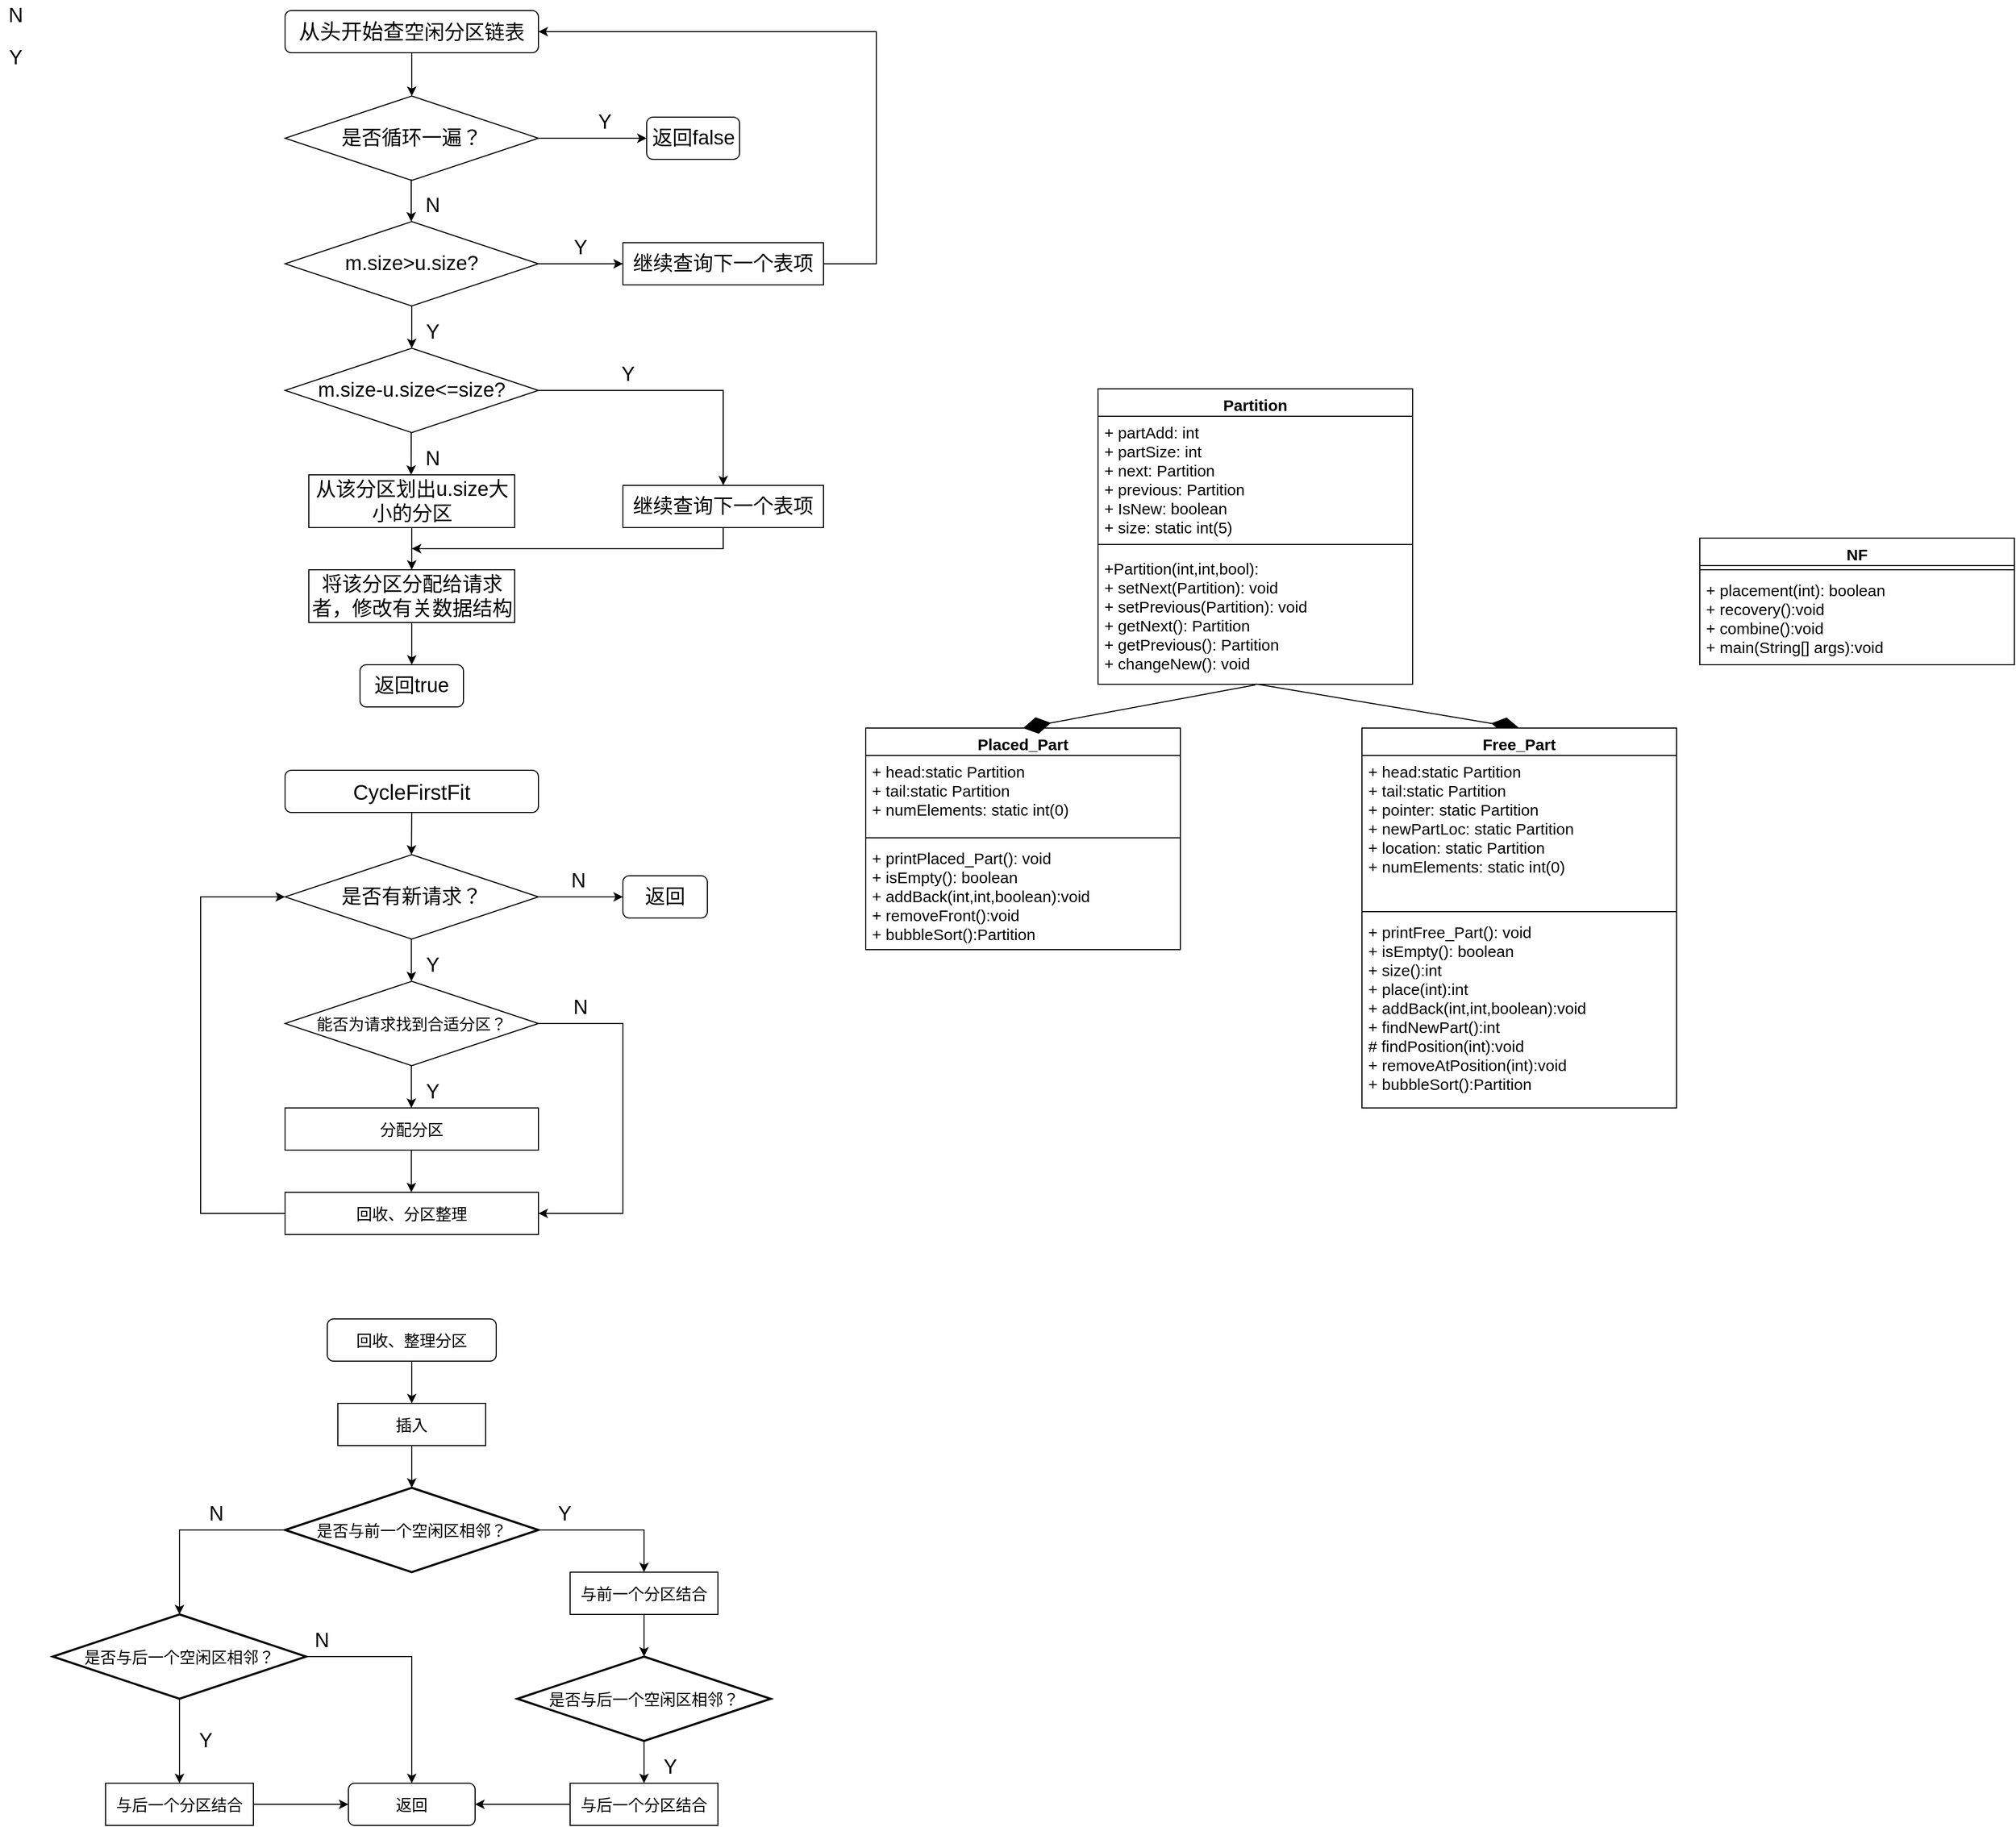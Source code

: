 <mxfile version="20.4.1" type="github">
  <diagram id="C5RBs43oDa-KdzZeNtuy" name="Page-1">
    <mxGraphModel dx="1778" dy="953" grid="1" gridSize="10" guides="1" tooltips="1" connect="1" arrows="1" fold="1" page="1" pageScale="1" pageWidth="3300" pageHeight="4681" math="0" shadow="0">
      <root>
        <mxCell id="WIyWlLk6GJQsqaUBKTNV-0" />
        <mxCell id="WIyWlLk6GJQsqaUBKTNV-1" parent="WIyWlLk6GJQsqaUBKTNV-0" />
        <mxCell id="zmsMu-Lmof0BKxTjrPye-1" value="&lt;font style=&quot;font-size: 20px;&quot;&gt;从头开始查&lt;/font&gt;&lt;span style=&quot;font-size: 19px;&quot;&gt;空闲分区链表&lt;/span&gt;" style="rounded=1;whiteSpace=wrap;html=1;" vertex="1" parent="WIyWlLk6GJQsqaUBKTNV-1">
          <mxGeometry x="280" y="40" width="240" height="40" as="geometry" />
        </mxCell>
        <mxCell id="zmsMu-Lmof0BKxTjrPye-5" value="是否循环一遍？" style="rhombus;whiteSpace=wrap;html=1;fontSize=19;" vertex="1" parent="WIyWlLk6GJQsqaUBKTNV-1">
          <mxGeometry x="280" y="121" width="240" height="80" as="geometry" />
        </mxCell>
        <mxCell id="zmsMu-Lmof0BKxTjrPye-6" value="" style="endArrow=classic;html=1;rounded=0;fontSize=19;exitX=1;exitY=0.5;exitDx=0;exitDy=0;" edge="1" parent="WIyWlLk6GJQsqaUBKTNV-1" source="zmsMu-Lmof0BKxTjrPye-5">
          <mxGeometry width="50" height="50" relative="1" as="geometry">
            <mxPoint x="292.5" y="421" as="sourcePoint" />
            <mxPoint x="622.5" y="161" as="targetPoint" />
          </mxGeometry>
        </mxCell>
        <mxCell id="zmsMu-Lmof0BKxTjrPye-7" value="" style="endArrow=classic;html=1;rounded=0;fontSize=19;exitX=0.5;exitY=1;exitDx=0;exitDy=0;entryX=0.5;entryY=0;entryDx=0;entryDy=0;" edge="1" parent="WIyWlLk6GJQsqaUBKTNV-1" source="zmsMu-Lmof0BKxTjrPye-1" target="zmsMu-Lmof0BKxTjrPye-5">
          <mxGeometry width="50" height="50" relative="1" as="geometry">
            <mxPoint x="270" y="420" as="sourcePoint" />
            <mxPoint x="320" y="370" as="targetPoint" />
          </mxGeometry>
        </mxCell>
        <mxCell id="zmsMu-Lmof0BKxTjrPye-8" value="N" style="text;html=1;strokeColor=none;fillColor=none;align=center;verticalAlign=middle;whiteSpace=wrap;rounded=0;fontSize=19;" vertex="1" parent="WIyWlLk6GJQsqaUBKTNV-1">
          <mxGeometry x="10" y="30" width="30" height="30" as="geometry" />
        </mxCell>
        <mxCell id="zmsMu-Lmof0BKxTjrPye-9" value="Y" style="text;html=1;strokeColor=none;fillColor=none;align=center;verticalAlign=middle;whiteSpace=wrap;rounded=0;fontSize=19;" vertex="1" parent="WIyWlLk6GJQsqaUBKTNV-1">
          <mxGeometry x="10" y="70" width="30" height="30" as="geometry" />
        </mxCell>
        <mxCell id="zmsMu-Lmof0BKxTjrPye-10" value="Y" style="text;html=1;strokeColor=none;fillColor=none;align=center;verticalAlign=middle;whiteSpace=wrap;rounded=0;fontSize=19;" vertex="1" parent="WIyWlLk6GJQsqaUBKTNV-1">
          <mxGeometry x="552.5" y="131" width="60" height="30" as="geometry" />
        </mxCell>
        <mxCell id="zmsMu-Lmof0BKxTjrPye-11" value="返回false" style="rounded=1;whiteSpace=wrap;html=1;fontSize=19;" vertex="1" parent="WIyWlLk6GJQsqaUBKTNV-1">
          <mxGeometry x="622.5" y="141" width="88" height="40" as="geometry" />
        </mxCell>
        <mxCell id="zmsMu-Lmof0BKxTjrPye-12" value="" style="endArrow=classic;html=1;rounded=0;fontSize=19;exitX=0.5;exitY=1;exitDx=0;exitDy=0;entryX=0.5;entryY=0;entryDx=0;entryDy=0;" edge="1" parent="WIyWlLk6GJQsqaUBKTNV-1">
          <mxGeometry width="50" height="50" relative="1" as="geometry">
            <mxPoint x="399.5" y="200" as="sourcePoint" />
            <mxPoint x="399.5" y="240" as="targetPoint" />
          </mxGeometry>
        </mxCell>
        <mxCell id="zmsMu-Lmof0BKxTjrPye-14" value="m.size&amp;gt;u.size?" style="rhombus;whiteSpace=wrap;html=1;fontSize=19;" vertex="1" parent="WIyWlLk6GJQsqaUBKTNV-1">
          <mxGeometry x="280" y="240" width="240" height="80" as="geometry" />
        </mxCell>
        <mxCell id="zmsMu-Lmof0BKxTjrPye-15" value="" style="endArrow=classic;html=1;rounded=0;fontSize=19;exitX=1;exitY=0.5;exitDx=0;exitDy=0;" edge="1" parent="WIyWlLk6GJQsqaUBKTNV-1">
          <mxGeometry width="50" height="50" relative="1" as="geometry">
            <mxPoint x="520" y="280" as="sourcePoint" />
            <mxPoint x="600" y="280" as="targetPoint" />
          </mxGeometry>
        </mxCell>
        <mxCell id="zmsMu-Lmof0BKxTjrPye-16" value="Y" style="text;html=1;strokeColor=none;fillColor=none;align=center;verticalAlign=middle;whiteSpace=wrap;rounded=0;fontSize=19;" vertex="1" parent="WIyWlLk6GJQsqaUBKTNV-1">
          <mxGeometry x="530" y="250" width="60" height="30" as="geometry" />
        </mxCell>
        <mxCell id="zmsMu-Lmof0BKxTjrPye-17" value="继续查询下一个表项" style="rounded=0;whiteSpace=wrap;html=1;fontSize=19;" vertex="1" parent="WIyWlLk6GJQsqaUBKTNV-1">
          <mxGeometry x="600" y="260" width="190" height="40" as="geometry" />
        </mxCell>
        <mxCell id="zmsMu-Lmof0BKxTjrPye-18" value="" style="endArrow=classic;html=1;rounded=0;fontSize=19;exitX=1;exitY=0.5;exitDx=0;exitDy=0;entryX=1;entryY=0.5;entryDx=0;entryDy=0;" edge="1" parent="WIyWlLk6GJQsqaUBKTNV-1" source="zmsMu-Lmof0BKxTjrPye-17" target="zmsMu-Lmof0BKxTjrPye-1">
          <mxGeometry width="50" height="50" relative="1" as="geometry">
            <mxPoint x="270" y="410" as="sourcePoint" />
            <mxPoint x="840" y="60" as="targetPoint" />
            <Array as="points">
              <mxPoint x="840" y="280" />
              <mxPoint x="840" y="60" />
            </Array>
          </mxGeometry>
        </mxCell>
        <mxCell id="zmsMu-Lmof0BKxTjrPye-19" value="" style="endArrow=classic;html=1;rounded=0;fontSize=19;exitX=0.5;exitY=1;exitDx=0;exitDy=0;entryX=0.5;entryY=0;entryDx=0;entryDy=0;" edge="1" parent="WIyWlLk6GJQsqaUBKTNV-1">
          <mxGeometry width="50" height="50" relative="1" as="geometry">
            <mxPoint x="400" y="320" as="sourcePoint" />
            <mxPoint x="400" y="360" as="targetPoint" />
          </mxGeometry>
        </mxCell>
        <mxCell id="zmsMu-Lmof0BKxTjrPye-21" value="Y" style="text;html=1;strokeColor=none;fillColor=none;align=center;verticalAlign=middle;whiteSpace=wrap;rounded=0;fontSize=19;" vertex="1" parent="WIyWlLk6GJQsqaUBKTNV-1">
          <mxGeometry x="405" y="330" width="30" height="30" as="geometry" />
        </mxCell>
        <mxCell id="zmsMu-Lmof0BKxTjrPye-22" value="N" style="text;html=1;strokeColor=none;fillColor=none;align=center;verticalAlign=middle;whiteSpace=wrap;rounded=0;fontSize=19;" vertex="1" parent="WIyWlLk6GJQsqaUBKTNV-1">
          <mxGeometry x="405" y="210" width="30" height="30" as="geometry" />
        </mxCell>
        <mxCell id="zmsMu-Lmof0BKxTjrPye-23" value="m.size-u.size&amp;lt;=size?" style="rhombus;whiteSpace=wrap;html=1;fontSize=19;" vertex="1" parent="WIyWlLk6GJQsqaUBKTNV-1">
          <mxGeometry x="280" y="360" width="240" height="80" as="geometry" />
        </mxCell>
        <mxCell id="zmsMu-Lmof0BKxTjrPye-24" value="" style="endArrow=classic;html=1;rounded=0;fontSize=19;exitX=1;exitY=0.5;exitDx=0;exitDy=0;entryX=0.5;entryY=0;entryDx=0;entryDy=0;" edge="1" parent="WIyWlLk6GJQsqaUBKTNV-1" source="zmsMu-Lmof0BKxTjrPye-23" target="zmsMu-Lmof0BKxTjrPye-25">
          <mxGeometry width="50" height="50" relative="1" as="geometry">
            <mxPoint x="270" y="410" as="sourcePoint" />
            <mxPoint x="680" y="480" as="targetPoint" />
            <Array as="points">
              <mxPoint x="695" y="400" />
            </Array>
          </mxGeometry>
        </mxCell>
        <mxCell id="zmsMu-Lmof0BKxTjrPye-25" value="继续查询下一个表项" style="rounded=0;whiteSpace=wrap;html=1;fontSize=19;" vertex="1" parent="WIyWlLk6GJQsqaUBKTNV-1">
          <mxGeometry x="600" y="490" width="190" height="40" as="geometry" />
        </mxCell>
        <mxCell id="zmsMu-Lmof0BKxTjrPye-26" value="Y" style="text;html=1;strokeColor=none;fillColor=none;align=center;verticalAlign=middle;whiteSpace=wrap;rounded=0;fontSize=19;" vertex="1" parent="WIyWlLk6GJQsqaUBKTNV-1">
          <mxGeometry x="590" y="370" width="30" height="30" as="geometry" />
        </mxCell>
        <mxCell id="zmsMu-Lmof0BKxTjrPye-27" value="" style="endArrow=classic;html=1;rounded=0;fontSize=19;exitX=0.5;exitY=1;exitDx=0;exitDy=0;entryX=0.497;entryY=0;entryDx=0;entryDy=0;entryPerimeter=0;" edge="1" parent="WIyWlLk6GJQsqaUBKTNV-1" target="zmsMu-Lmof0BKxTjrPye-29">
          <mxGeometry width="50" height="50" relative="1" as="geometry">
            <mxPoint x="399.5" y="440" as="sourcePoint" />
            <mxPoint x="399.5" y="480" as="targetPoint" />
          </mxGeometry>
        </mxCell>
        <mxCell id="zmsMu-Lmof0BKxTjrPye-28" value="N" style="text;html=1;strokeColor=none;fillColor=none;align=center;verticalAlign=middle;whiteSpace=wrap;rounded=0;fontSize=19;" vertex="1" parent="WIyWlLk6GJQsqaUBKTNV-1">
          <mxGeometry x="405" y="450" width="30" height="30" as="geometry" />
        </mxCell>
        <mxCell id="zmsMu-Lmof0BKxTjrPye-29" value="从该分区划出u.size大小的分区" style="rounded=0;whiteSpace=wrap;html=1;fontSize=19;" vertex="1" parent="WIyWlLk6GJQsqaUBKTNV-1">
          <mxGeometry x="302.5" y="480" width="195" height="50" as="geometry" />
        </mxCell>
        <mxCell id="zmsMu-Lmof0BKxTjrPye-32" value="" style="endArrow=classic;html=1;rounded=0;fontSize=19;exitX=0.5;exitY=1;exitDx=0;exitDy=0;entryX=0.5;entryY=0;entryDx=0;entryDy=0;" edge="1" parent="WIyWlLk6GJQsqaUBKTNV-1" source="zmsMu-Lmof0BKxTjrPye-29" target="zmsMu-Lmof0BKxTjrPye-34">
          <mxGeometry width="50" height="50" relative="1" as="geometry">
            <mxPoint x="399.5" y="530" as="sourcePoint" />
            <mxPoint x="399.5" y="570" as="targetPoint" />
          </mxGeometry>
        </mxCell>
        <mxCell id="zmsMu-Lmof0BKxTjrPye-33" value="" style="endArrow=classic;html=1;rounded=0;fontSize=19;exitX=0.5;exitY=1;exitDx=0;exitDy=0;" edge="1" parent="WIyWlLk6GJQsqaUBKTNV-1" source="zmsMu-Lmof0BKxTjrPye-25">
          <mxGeometry width="50" height="50" relative="1" as="geometry">
            <mxPoint x="530" y="410" as="sourcePoint" />
            <mxPoint x="400" y="550" as="targetPoint" />
            <Array as="points">
              <mxPoint x="695" y="550" />
            </Array>
          </mxGeometry>
        </mxCell>
        <mxCell id="zmsMu-Lmof0BKxTjrPye-34" value="将该分区分配给请求者，修改有关数据结构" style="rounded=0;whiteSpace=wrap;html=1;fontSize=19;" vertex="1" parent="WIyWlLk6GJQsqaUBKTNV-1">
          <mxGeometry x="302.5" y="570" width="195" height="50" as="geometry" />
        </mxCell>
        <mxCell id="zmsMu-Lmof0BKxTjrPye-36" value="" style="endArrow=classic;html=1;rounded=0;fontSize=19;exitX=0.5;exitY=1;exitDx=0;exitDy=0;entryX=0.5;entryY=0;entryDx=0;entryDy=0;" edge="1" parent="WIyWlLk6GJQsqaUBKTNV-1" source="zmsMu-Lmof0BKxTjrPye-34" target="zmsMu-Lmof0BKxTjrPye-37">
          <mxGeometry width="50" height="50" relative="1" as="geometry">
            <mxPoint x="399.5" y="620" as="sourcePoint" />
            <mxPoint x="399.5" y="660" as="targetPoint" />
          </mxGeometry>
        </mxCell>
        <mxCell id="zmsMu-Lmof0BKxTjrPye-37" value="返回true" style="rounded=1;whiteSpace=wrap;html=1;fontSize=19;" vertex="1" parent="WIyWlLk6GJQsqaUBKTNV-1">
          <mxGeometry x="351" y="660" width="98" height="40" as="geometry" />
        </mxCell>
        <mxCell id="zmsMu-Lmof0BKxTjrPye-38" value="&lt;span style=&quot;font-size: 20px;&quot;&gt;CycleFirstFit&lt;/span&gt;" style="rounded=1;whiteSpace=wrap;html=1;" vertex="1" parent="WIyWlLk6GJQsqaUBKTNV-1">
          <mxGeometry x="280" y="760" width="240" height="40" as="geometry" />
        </mxCell>
        <mxCell id="zmsMu-Lmof0BKxTjrPye-40" value="" style="endArrow=classic;html=1;rounded=0;fontSize=19;exitX=0.5;exitY=1;exitDx=0;exitDy=0;entryX=0.5;entryY=0;entryDx=0;entryDy=0;" edge="1" parent="WIyWlLk6GJQsqaUBKTNV-1" source="zmsMu-Lmof0BKxTjrPye-38">
          <mxGeometry width="50" height="50" relative="1" as="geometry">
            <mxPoint x="399.71" y="800" as="sourcePoint" />
            <mxPoint x="399.71" y="840" as="targetPoint" />
          </mxGeometry>
        </mxCell>
        <mxCell id="zmsMu-Lmof0BKxTjrPye-42" value="是否有新请求？" style="rhombus;whiteSpace=wrap;html=1;fontSize=19;" vertex="1" parent="WIyWlLk6GJQsqaUBKTNV-1">
          <mxGeometry x="280" y="840" width="240" height="80" as="geometry" />
        </mxCell>
        <mxCell id="zmsMu-Lmof0BKxTjrPye-43" value="" style="endArrow=classic;html=1;rounded=0;fontSize=19;exitX=1;exitY=0.5;exitDx=0;exitDy=0;" edge="1" parent="WIyWlLk6GJQsqaUBKTNV-1">
          <mxGeometry width="50" height="50" relative="1" as="geometry">
            <mxPoint x="520.0" y="880" as="sourcePoint" />
            <mxPoint x="600.0" y="880" as="targetPoint" />
          </mxGeometry>
        </mxCell>
        <mxCell id="zmsMu-Lmof0BKxTjrPye-45" value="返回" style="rounded=1;whiteSpace=wrap;html=1;fontSize=19;" vertex="1" parent="WIyWlLk6GJQsqaUBKTNV-1">
          <mxGeometry x="600" y="860" width="80" height="40" as="geometry" />
        </mxCell>
        <mxCell id="zmsMu-Lmof0BKxTjrPye-48" value="N" style="text;html=1;strokeColor=none;fillColor=none;align=center;verticalAlign=middle;whiteSpace=wrap;rounded=0;fontSize=19;" vertex="1" parent="WIyWlLk6GJQsqaUBKTNV-1">
          <mxGeometry x="542.5" y="850" width="30" height="30" as="geometry" />
        </mxCell>
        <mxCell id="zmsMu-Lmof0BKxTjrPye-49" value="" style="endArrow=classic;html=1;rounded=0;fontSize=19;exitX=0.5;exitY=1;exitDx=0;exitDy=0;entryX=0.5;entryY=0;entryDx=0;entryDy=0;" edge="1" parent="WIyWlLk6GJQsqaUBKTNV-1">
          <mxGeometry width="50" height="50" relative="1" as="geometry">
            <mxPoint x="399.66" y="920" as="sourcePoint" />
            <mxPoint x="399.66" y="960" as="targetPoint" />
          </mxGeometry>
        </mxCell>
        <mxCell id="zmsMu-Lmof0BKxTjrPye-50" value="Y" style="text;html=1;strokeColor=none;fillColor=none;align=center;verticalAlign=middle;whiteSpace=wrap;rounded=0;fontSize=19;" vertex="1" parent="WIyWlLk6GJQsqaUBKTNV-1">
          <mxGeometry x="405" y="930" width="30" height="30" as="geometry" />
        </mxCell>
        <mxCell id="zmsMu-Lmof0BKxTjrPye-51" value="&lt;font style=&quot;font-size: 15px;&quot;&gt;能否为请求找到合适分区？&lt;/font&gt;" style="rhombus;whiteSpace=wrap;html=1;fontSize=19;" vertex="1" parent="WIyWlLk6GJQsqaUBKTNV-1">
          <mxGeometry x="280" y="960" width="240" height="80" as="geometry" />
        </mxCell>
        <mxCell id="zmsMu-Lmof0BKxTjrPye-52" value="" style="endArrow=classic;html=1;rounded=0;fontSize=19;exitX=1;exitY=0.5;exitDx=0;exitDy=0;entryX=1;entryY=0.5;entryDx=0;entryDy=0;" edge="1" parent="WIyWlLk6GJQsqaUBKTNV-1" target="zmsMu-Lmof0BKxTjrPye-61">
          <mxGeometry width="50" height="50" relative="1" as="geometry">
            <mxPoint x="520.0" y="1000" as="sourcePoint" />
            <mxPoint x="600.0" y="1000" as="targetPoint" />
            <Array as="points">
              <mxPoint x="600" y="1000" />
              <mxPoint x="600" y="1180" />
            </Array>
          </mxGeometry>
        </mxCell>
        <mxCell id="zmsMu-Lmof0BKxTjrPye-55" value="" style="endArrow=classic;html=1;rounded=0;fontSize=19;exitX=0.5;exitY=1;exitDx=0;exitDy=0;entryX=0.5;entryY=0;entryDx=0;entryDy=0;" edge="1" parent="WIyWlLk6GJQsqaUBKTNV-1">
          <mxGeometry width="50" height="50" relative="1" as="geometry">
            <mxPoint x="399.66" y="1040" as="sourcePoint" />
            <mxPoint x="399.66" y="1080" as="targetPoint" />
          </mxGeometry>
        </mxCell>
        <mxCell id="zmsMu-Lmof0BKxTjrPye-56" value="Y" style="text;html=1;strokeColor=none;fillColor=none;align=center;verticalAlign=middle;whiteSpace=wrap;rounded=0;fontSize=19;" vertex="1" parent="WIyWlLk6GJQsqaUBKTNV-1">
          <mxGeometry x="405" y="1050" width="30" height="30" as="geometry" />
        </mxCell>
        <mxCell id="zmsMu-Lmof0BKxTjrPye-58" value="分配分区" style="rounded=0;whiteSpace=wrap;html=1;fontSize=15;" vertex="1" parent="WIyWlLk6GJQsqaUBKTNV-1">
          <mxGeometry x="280" y="1080" width="240" height="40" as="geometry" />
        </mxCell>
        <mxCell id="zmsMu-Lmof0BKxTjrPye-59" value="" style="endArrow=classic;html=1;rounded=0;fontSize=19;exitX=0.5;exitY=1;exitDx=0;exitDy=0;entryX=0.5;entryY=0;entryDx=0;entryDy=0;" edge="1" parent="WIyWlLk6GJQsqaUBKTNV-1">
          <mxGeometry width="50" height="50" relative="1" as="geometry">
            <mxPoint x="399.66" y="1120" as="sourcePoint" />
            <mxPoint x="399.66" y="1160" as="targetPoint" />
          </mxGeometry>
        </mxCell>
        <mxCell id="zmsMu-Lmof0BKxTjrPye-61" value="回收、分区整理" style="rounded=0;whiteSpace=wrap;html=1;fontSize=15;" vertex="1" parent="WIyWlLk6GJQsqaUBKTNV-1">
          <mxGeometry x="280" y="1160" width="240" height="40" as="geometry" />
        </mxCell>
        <mxCell id="zmsMu-Lmof0BKxTjrPye-62" value="" style="endArrow=classic;html=1;rounded=0;fontSize=19;exitX=0;exitY=0.5;exitDx=0;exitDy=0;entryX=0;entryY=0.5;entryDx=0;entryDy=0;" edge="1" parent="WIyWlLk6GJQsqaUBKTNV-1" source="zmsMu-Lmof0BKxTjrPye-61" target="zmsMu-Lmof0BKxTjrPye-42">
          <mxGeometry width="50" height="50" relative="1" as="geometry">
            <mxPoint x="50" y="770" as="sourcePoint" />
            <mxPoint x="50" y="810" as="targetPoint" />
            <Array as="points">
              <mxPoint x="200" y="1180" />
              <mxPoint x="200" y="880" />
            </Array>
          </mxGeometry>
        </mxCell>
        <mxCell id="zmsMu-Lmof0BKxTjrPye-64" value="N" style="text;html=1;strokeColor=none;fillColor=none;align=center;verticalAlign=middle;whiteSpace=wrap;rounded=0;fontSize=19;" vertex="1" parent="WIyWlLk6GJQsqaUBKTNV-1">
          <mxGeometry x="545" y="970" width="30" height="30" as="geometry" />
        </mxCell>
        <mxCell id="zmsMu-Lmof0BKxTjrPye-79" value="" style="endArrow=diamondThin;endFill=1;endSize=24;html=1;rounded=0;fontSize=15;entryX=0.5;entryY=0;entryDx=0;entryDy=0;exitX=0.502;exitY=0.998;exitDx=0;exitDy=0;exitPerimeter=0;" edge="1" parent="WIyWlLk6GJQsqaUBKTNV-1" source="zmsMu-Lmof0BKxTjrPye-170" target="zmsMu-Lmof0BKxTjrPye-86">
          <mxGeometry width="160" relative="1" as="geometry">
            <mxPoint x="1359.68" y="527.534" as="sourcePoint" />
            <mxPoint x="1520" y="530" as="targetPoint" />
          </mxGeometry>
        </mxCell>
        <mxCell id="zmsMu-Lmof0BKxTjrPye-86" value="Free_Part" style="swimlane;fontStyle=1;align=center;verticalAlign=top;childLayout=stackLayout;horizontal=1;startSize=26;horizontalStack=0;resizeParent=1;resizeParentMax=0;resizeLast=0;collapsible=1;marginBottom=0;fontSize=15;" vertex="1" parent="WIyWlLk6GJQsqaUBKTNV-1">
          <mxGeometry x="1300" y="720" width="298" height="360" as="geometry" />
        </mxCell>
        <mxCell id="zmsMu-Lmof0BKxTjrPye-87" value="+ head:static Partition&#xa;+ tail:static Partition&#xa;+ pointer: static Partition&#xa;+ newPartLoc: static Partition&#xa;+ location: static Partition&#xa;+ numElements: static int(0)&#xa;" style="text;strokeColor=none;fillColor=none;align=left;verticalAlign=top;spacingLeft=4;spacingRight=4;overflow=hidden;rotatable=0;points=[[0,0.5],[1,0.5]];portConstraint=eastwest;fontSize=15;" vertex="1" parent="zmsMu-Lmof0BKxTjrPye-86">
          <mxGeometry y="26" width="298" height="144" as="geometry" />
        </mxCell>
        <mxCell id="zmsMu-Lmof0BKxTjrPye-88" value="" style="line;strokeWidth=1;fillColor=none;align=left;verticalAlign=middle;spacingTop=-1;spacingLeft=3;spacingRight=3;rotatable=0;labelPosition=right;points=[];portConstraint=eastwest;strokeColor=inherit;fontSize=15;" vertex="1" parent="zmsMu-Lmof0BKxTjrPye-86">
          <mxGeometry y="170" width="298" height="8" as="geometry" />
        </mxCell>
        <mxCell id="zmsMu-Lmof0BKxTjrPye-89" value="+ printFree_Part(): void&#xa;+ isEmpty(): boolean&#xa;+ size():int&#xa;+ place(int):int&#xa;+ addBack(int,int,boolean):void&#xa;+ findNewPart():int&#xa;# findPosition(int):void&#xa;+ removeAtPosition(int):void&#xa;+ bubbleSort():Partition" style="text;strokeColor=none;fillColor=none;align=left;verticalAlign=top;spacingLeft=4;spacingRight=4;overflow=hidden;rotatable=0;points=[[0,0.5],[1,0.5]];portConstraint=eastwest;fontSize=15;" vertex="1" parent="zmsMu-Lmof0BKxTjrPye-86">
          <mxGeometry y="178" width="298" height="182" as="geometry" />
        </mxCell>
        <mxCell id="zmsMu-Lmof0BKxTjrPye-134" value="回收、整理分区" style="rounded=1;whiteSpace=wrap;html=1;fontSize=15;" vertex="1" parent="WIyWlLk6GJQsqaUBKTNV-1">
          <mxGeometry x="320" y="1280" width="160" height="40" as="geometry" />
        </mxCell>
        <mxCell id="zmsMu-Lmof0BKxTjrPye-135" value="" style="endArrow=classic;html=1;rounded=0;fontSize=15;exitX=0.5;exitY=1;exitDx=0;exitDy=0;entryX=0.5;entryY=0;entryDx=0;entryDy=0;" edge="1" parent="WIyWlLk6GJQsqaUBKTNV-1" source="zmsMu-Lmof0BKxTjrPye-134" target="zmsMu-Lmof0BKxTjrPye-157">
          <mxGeometry width="50" height="50" relative="1" as="geometry">
            <mxPoint x="360" y="1430" as="sourcePoint" />
            <mxPoint x="380" y="1440" as="targetPoint" />
          </mxGeometry>
        </mxCell>
        <mxCell id="zmsMu-Lmof0BKxTjrPye-137" value="是否与前一个空闲区相邻？" style="strokeWidth=2;html=1;shape=mxgraph.flowchart.decision;whiteSpace=wrap;fontSize=15;" vertex="1" parent="WIyWlLk6GJQsqaUBKTNV-1">
          <mxGeometry x="280" y="1440" width="240" height="80" as="geometry" />
        </mxCell>
        <mxCell id="zmsMu-Lmof0BKxTjrPye-141" value="Y" style="text;html=1;strokeColor=none;fillColor=none;align=center;verticalAlign=middle;whiteSpace=wrap;rounded=0;fontSize=19;" vertex="1" parent="WIyWlLk6GJQsqaUBKTNV-1">
          <mxGeometry x="530" y="1450" width="30" height="30" as="geometry" />
        </mxCell>
        <mxCell id="zmsMu-Lmof0BKxTjrPye-142" value="" style="endArrow=classic;html=1;rounded=0;fontSize=15;exitX=1;exitY=0.5;exitDx=0;exitDy=0;exitPerimeter=0;entryX=0.5;entryY=0;entryDx=0;entryDy=0;" edge="1" parent="WIyWlLk6GJQsqaUBKTNV-1" source="zmsMu-Lmof0BKxTjrPye-137" target="zmsMu-Lmof0BKxTjrPye-143">
          <mxGeometry width="50" height="50" relative="1" as="geometry">
            <mxPoint x="389.57" y="1530" as="sourcePoint" />
            <mxPoint x="660" y="1480" as="targetPoint" />
            <Array as="points">
              <mxPoint x="620" y="1480" />
            </Array>
          </mxGeometry>
        </mxCell>
        <mxCell id="zmsMu-Lmof0BKxTjrPye-143" value="与前一个分区结合" style="rounded=0;whiteSpace=wrap;html=1;fontSize=15;" vertex="1" parent="WIyWlLk6GJQsqaUBKTNV-1">
          <mxGeometry x="550" y="1520" width="140" height="40" as="geometry" />
        </mxCell>
        <mxCell id="zmsMu-Lmof0BKxTjrPye-145" value="是否与后一个空闲区相邻？" style="strokeWidth=2;html=1;shape=mxgraph.flowchart.decision;whiteSpace=wrap;fontSize=15;" vertex="1" parent="WIyWlLk6GJQsqaUBKTNV-1">
          <mxGeometry x="500" y="1600" width="240" height="80" as="geometry" />
        </mxCell>
        <mxCell id="zmsMu-Lmof0BKxTjrPye-146" value="" style="endArrow=classic;html=1;rounded=0;fontSize=15;entryX=0.5;entryY=0;entryDx=0;entryDy=0;entryPerimeter=0;" edge="1" parent="WIyWlLk6GJQsqaUBKTNV-1" source="zmsMu-Lmof0BKxTjrPye-143" target="zmsMu-Lmof0BKxTjrPye-145">
          <mxGeometry width="50" height="50" relative="1" as="geometry">
            <mxPoint x="329.57" y="1530" as="sourcePoint" />
            <mxPoint x="329.57" y="1570" as="targetPoint" />
          </mxGeometry>
        </mxCell>
        <mxCell id="zmsMu-Lmof0BKxTjrPye-147" value="" style="endArrow=classic;html=1;rounded=0;fontSize=15;entryX=0.5;entryY=0;entryDx=0;entryDy=0;exitX=0.5;exitY=1;exitDx=0;exitDy=0;exitPerimeter=0;" edge="1" parent="WIyWlLk6GJQsqaUBKTNV-1" source="zmsMu-Lmof0BKxTjrPye-145" target="zmsMu-Lmof0BKxTjrPye-148">
          <mxGeometry width="50" height="50" relative="1" as="geometry">
            <mxPoint x="630.0" y="1570" as="sourcePoint" />
            <mxPoint x="630.0" y="1610" as="targetPoint" />
          </mxGeometry>
        </mxCell>
        <mxCell id="zmsMu-Lmof0BKxTjrPye-148" value="与后一个分区结合" style="rounded=0;whiteSpace=wrap;html=1;fontSize=15;" vertex="1" parent="WIyWlLk6GJQsqaUBKTNV-1">
          <mxGeometry x="550" y="1720" width="140" height="40" as="geometry" />
        </mxCell>
        <mxCell id="zmsMu-Lmof0BKxTjrPye-149" value="Y" style="text;html=1;strokeColor=none;fillColor=none;align=center;verticalAlign=middle;whiteSpace=wrap;rounded=0;fontSize=19;" vertex="1" parent="WIyWlLk6GJQsqaUBKTNV-1">
          <mxGeometry x="630" y="1690" width="30" height="30" as="geometry" />
        </mxCell>
        <mxCell id="zmsMu-Lmof0BKxTjrPye-151" value="" style="endArrow=classic;html=1;rounded=0;fontSize=15;exitX=0;exitY=0.5;exitDx=0;exitDy=0;exitPerimeter=0;entryX=0.5;entryY=0;entryDx=0;entryDy=0;entryPerimeter=0;" edge="1" parent="WIyWlLk6GJQsqaUBKTNV-1" source="zmsMu-Lmof0BKxTjrPye-137" target="zmsMu-Lmof0BKxTjrPye-152">
          <mxGeometry width="50" height="50" relative="1" as="geometry">
            <mxPoint x="-20" y="1680" as="sourcePoint" />
            <mxPoint x="180" y="1560" as="targetPoint" />
            <Array as="points">
              <mxPoint x="180" y="1480" />
            </Array>
          </mxGeometry>
        </mxCell>
        <mxCell id="zmsMu-Lmof0BKxTjrPye-152" value="是否与后一个空闲区相邻？" style="strokeWidth=2;html=1;shape=mxgraph.flowchart.decision;whiteSpace=wrap;fontSize=15;" vertex="1" parent="WIyWlLk6GJQsqaUBKTNV-1">
          <mxGeometry x="60" y="1560" width="240" height="80" as="geometry" />
        </mxCell>
        <mxCell id="zmsMu-Lmof0BKxTjrPye-153" value="N" style="text;html=1;strokeColor=none;fillColor=none;align=center;verticalAlign=middle;whiteSpace=wrap;rounded=0;fontSize=19;" vertex="1" parent="WIyWlLk6GJQsqaUBKTNV-1">
          <mxGeometry x="200" y="1450" width="30" height="30" as="geometry" />
        </mxCell>
        <mxCell id="zmsMu-Lmof0BKxTjrPye-154" value="" style="endArrow=classic;html=1;rounded=0;fontSize=15;exitX=1;exitY=0.5;exitDx=0;exitDy=0;exitPerimeter=0;entryX=0.5;entryY=0;entryDx=0;entryDy=0;" edge="1" parent="WIyWlLk6GJQsqaUBKTNV-1" source="zmsMu-Lmof0BKxTjrPye-152" target="zmsMu-Lmof0BKxTjrPye-162">
          <mxGeometry width="50" height="50" relative="1" as="geometry">
            <mxPoint x="30" y="1680" as="sourcePoint" />
            <mxPoint x="340" y="1600" as="targetPoint" />
            <Array as="points">
              <mxPoint x="400" y="1600" />
            </Array>
          </mxGeometry>
        </mxCell>
        <mxCell id="zmsMu-Lmof0BKxTjrPye-155" value="" style="endArrow=classic;html=1;rounded=0;fontSize=15;exitX=0.5;exitY=1;exitDx=0;exitDy=0;exitPerimeter=0;entryX=0.5;entryY=0;entryDx=0;entryDy=0;" edge="1" parent="WIyWlLk6GJQsqaUBKTNV-1" source="zmsMu-Lmof0BKxTjrPye-152" target="zmsMu-Lmof0BKxTjrPye-160">
          <mxGeometry width="50" height="50" relative="1" as="geometry">
            <mxPoint x="120" y="1680" as="sourcePoint" />
            <mxPoint x="180" y="1720" as="targetPoint" />
          </mxGeometry>
        </mxCell>
        <mxCell id="zmsMu-Lmof0BKxTjrPye-156" value="N" style="text;html=1;strokeColor=none;fillColor=none;align=center;verticalAlign=middle;whiteSpace=wrap;rounded=0;fontSize=19;" vertex="1" parent="WIyWlLk6GJQsqaUBKTNV-1">
          <mxGeometry x="300" y="1570" width="30" height="30" as="geometry" />
        </mxCell>
        <mxCell id="zmsMu-Lmof0BKxTjrPye-157" value="插入" style="rounded=0;whiteSpace=wrap;html=1;fontSize=15;" vertex="1" parent="WIyWlLk6GJQsqaUBKTNV-1">
          <mxGeometry x="330" y="1360" width="140" height="40" as="geometry" />
        </mxCell>
        <mxCell id="zmsMu-Lmof0BKxTjrPye-160" value="与后一个分区结合" style="rounded=0;whiteSpace=wrap;html=1;fontSize=15;" vertex="1" parent="WIyWlLk6GJQsqaUBKTNV-1">
          <mxGeometry x="110" y="1720" width="140" height="40" as="geometry" />
        </mxCell>
        <mxCell id="zmsMu-Lmof0BKxTjrPye-161" value="Y" style="text;html=1;strokeColor=none;fillColor=none;align=center;verticalAlign=middle;whiteSpace=wrap;rounded=0;fontSize=19;" vertex="1" parent="WIyWlLk6GJQsqaUBKTNV-1">
          <mxGeometry x="190" y="1664.74" width="30" height="30" as="geometry" />
        </mxCell>
        <mxCell id="zmsMu-Lmof0BKxTjrPye-162" value="返回" style="rounded=1;whiteSpace=wrap;html=1;fontSize=15;" vertex="1" parent="WIyWlLk6GJQsqaUBKTNV-1">
          <mxGeometry x="340" y="1720" width="120" height="40" as="geometry" />
        </mxCell>
        <mxCell id="zmsMu-Lmof0BKxTjrPye-164" value="" style="endArrow=classic;html=1;rounded=0;fontSize=15;exitX=0.5;exitY=1;exitDx=0;exitDy=0;entryX=0.5;entryY=0;entryDx=0;entryDy=0;entryPerimeter=0;" edge="1" parent="WIyWlLk6GJQsqaUBKTNV-1" source="zmsMu-Lmof0BKxTjrPye-157" target="zmsMu-Lmof0BKxTjrPye-137">
          <mxGeometry width="50" height="50" relative="1" as="geometry">
            <mxPoint x="379.64" y="1400" as="sourcePoint" />
            <mxPoint x="379.64" y="1440" as="targetPoint" />
          </mxGeometry>
        </mxCell>
        <mxCell id="zmsMu-Lmof0BKxTjrPye-165" value="" style="endArrow=classic;html=1;rounded=0;fontSize=15;exitX=1;exitY=0.5;exitDx=0;exitDy=0;entryX=0;entryY=0.5;entryDx=0;entryDy=0;" edge="1" parent="WIyWlLk6GJQsqaUBKTNV-1" source="zmsMu-Lmof0BKxTjrPye-160" target="zmsMu-Lmof0BKxTjrPye-162">
          <mxGeometry width="50" height="50" relative="1" as="geometry">
            <mxPoint x="389.64" y="1410" as="sourcePoint" />
            <mxPoint x="389.64" y="1450" as="targetPoint" />
          </mxGeometry>
        </mxCell>
        <mxCell id="zmsMu-Lmof0BKxTjrPye-166" value="" style="endArrow=classic;html=1;rounded=0;fontSize=15;exitX=0;exitY=0.5;exitDx=0;exitDy=0;entryX=1;entryY=0.5;entryDx=0;entryDy=0;" edge="1" parent="WIyWlLk6GJQsqaUBKTNV-1" source="zmsMu-Lmof0BKxTjrPye-148" target="zmsMu-Lmof0BKxTjrPye-162">
          <mxGeometry width="50" height="50" relative="1" as="geometry">
            <mxPoint x="450" y="1810" as="sourcePoint" />
            <mxPoint x="540" y="1810" as="targetPoint" />
          </mxGeometry>
        </mxCell>
        <mxCell id="zmsMu-Lmof0BKxTjrPye-167" value="Partition" style="swimlane;fontStyle=1;align=center;verticalAlign=top;childLayout=stackLayout;horizontal=1;startSize=26;horizontalStack=0;resizeParent=1;resizeParentMax=0;resizeLast=0;collapsible=1;marginBottom=0;fontSize=15;" vertex="1" parent="WIyWlLk6GJQsqaUBKTNV-1">
          <mxGeometry x="1050" y="398.5" width="298" height="280" as="geometry" />
        </mxCell>
        <mxCell id="zmsMu-Lmof0BKxTjrPye-168" value="+ partAdd: int&#xa;+ partSize: int&#xa;+ next: Partition&#xa;+ previous: Partition&#xa;+ IsNew: boolean&#xa;+ size: static int(5)" style="text;strokeColor=none;fillColor=none;align=left;verticalAlign=top;spacingLeft=4;spacingRight=4;overflow=hidden;rotatable=0;points=[[0,0.5],[1,0.5]];portConstraint=eastwest;fontSize=15;" vertex="1" parent="zmsMu-Lmof0BKxTjrPye-167">
          <mxGeometry y="26" width="298" height="114" as="geometry" />
        </mxCell>
        <mxCell id="zmsMu-Lmof0BKxTjrPye-169" value="" style="line;strokeWidth=1;fillColor=none;align=left;verticalAlign=middle;spacingTop=-1;spacingLeft=3;spacingRight=3;rotatable=0;labelPosition=right;points=[];portConstraint=eastwest;strokeColor=inherit;fontSize=15;" vertex="1" parent="zmsMu-Lmof0BKxTjrPye-167">
          <mxGeometry y="140" width="298" height="15" as="geometry" />
        </mxCell>
        <mxCell id="zmsMu-Lmof0BKxTjrPye-170" value="+Partition(int,int,bool):&#xa;+ setNext(Partition): void&#xa;+ setPrevious(Partition): void&#xa;+ getNext(): Partition&#xa;+ getPrevious(): Partition&#xa;+ changeNew(): void" style="text;strokeColor=none;fillColor=none;align=left;verticalAlign=top;spacingLeft=4;spacingRight=4;overflow=hidden;rotatable=0;points=[[0,0.5],[1,0.5]];portConstraint=eastwest;fontSize=15;" vertex="1" parent="zmsMu-Lmof0BKxTjrPye-167">
          <mxGeometry y="155" width="298" height="125" as="geometry" />
        </mxCell>
        <mxCell id="zmsMu-Lmof0BKxTjrPye-171" value="Placed_Part" style="swimlane;fontStyle=1;align=center;verticalAlign=top;childLayout=stackLayout;horizontal=1;startSize=26;horizontalStack=0;resizeParent=1;resizeParentMax=0;resizeLast=0;collapsible=1;marginBottom=0;fontSize=15;" vertex="1" parent="WIyWlLk6GJQsqaUBKTNV-1">
          <mxGeometry x="830" y="720" width="298" height="210" as="geometry" />
        </mxCell>
        <mxCell id="zmsMu-Lmof0BKxTjrPye-172" value="+ head:static Partition&#xa;+ tail:static Partition&#xa;+ numElements: static int(0)&#xa;" style="text;strokeColor=none;fillColor=none;align=left;verticalAlign=top;spacingLeft=4;spacingRight=4;overflow=hidden;rotatable=0;points=[[0,0.5],[1,0.5]];portConstraint=eastwest;fontSize=15;" vertex="1" parent="zmsMu-Lmof0BKxTjrPye-171">
          <mxGeometry y="26" width="298" height="74" as="geometry" />
        </mxCell>
        <mxCell id="zmsMu-Lmof0BKxTjrPye-173" value="" style="line;strokeWidth=1;fillColor=none;align=left;verticalAlign=middle;spacingTop=-1;spacingLeft=3;spacingRight=3;rotatable=0;labelPosition=right;points=[];portConstraint=eastwest;strokeColor=inherit;fontSize=15;" vertex="1" parent="zmsMu-Lmof0BKxTjrPye-171">
          <mxGeometry y="100" width="298" height="8" as="geometry" />
        </mxCell>
        <mxCell id="zmsMu-Lmof0BKxTjrPye-174" value="+ printPlaced_Part(): void&#xa;+ isEmpty(): boolean&#xa;+ addBack(int,int,boolean):void&#xa;+ removeFront():void&#xa;+ bubbleSort():Partition" style="text;strokeColor=none;fillColor=none;align=left;verticalAlign=top;spacingLeft=4;spacingRight=4;overflow=hidden;rotatable=0;points=[[0,0.5],[1,0.5]];portConstraint=eastwest;fontSize=15;" vertex="1" parent="zmsMu-Lmof0BKxTjrPye-171">
          <mxGeometry y="108" width="298" height="102" as="geometry" />
        </mxCell>
        <mxCell id="zmsMu-Lmof0BKxTjrPye-175" value="NF" style="swimlane;fontStyle=1;align=center;verticalAlign=top;childLayout=stackLayout;horizontal=1;startSize=26;horizontalStack=0;resizeParent=1;resizeParentMax=0;resizeLast=0;collapsible=1;marginBottom=0;fontSize=15;" vertex="1" parent="WIyWlLk6GJQsqaUBKTNV-1">
          <mxGeometry x="1620" y="540" width="298" height="120" as="geometry" />
        </mxCell>
        <mxCell id="zmsMu-Lmof0BKxTjrPye-177" value="" style="line;strokeWidth=1;fillColor=none;align=left;verticalAlign=middle;spacingTop=-1;spacingLeft=3;spacingRight=3;rotatable=0;labelPosition=right;points=[];portConstraint=eastwest;strokeColor=inherit;fontSize=15;" vertex="1" parent="zmsMu-Lmof0BKxTjrPye-175">
          <mxGeometry y="26" width="298" height="8" as="geometry" />
        </mxCell>
        <mxCell id="zmsMu-Lmof0BKxTjrPye-178" value="+ placement(int): boolean&#xa;+ recovery():void&#xa;+ combine():void&#xa;+ main(String[] args):void " style="text;strokeColor=none;fillColor=none;align=left;verticalAlign=top;spacingLeft=4;spacingRight=4;overflow=hidden;rotatable=0;points=[[0,0.5],[1,0.5]];portConstraint=eastwest;fontSize=15;" vertex="1" parent="zmsMu-Lmof0BKxTjrPye-175">
          <mxGeometry y="34" width="298" height="86" as="geometry" />
        </mxCell>
        <mxCell id="zmsMu-Lmof0BKxTjrPye-179" value="" style="endArrow=diamondThin;endFill=1;endSize=24;html=1;rounded=0;fontSize=15;entryX=0.5;entryY=0;entryDx=0;entryDy=0;exitX=0.5;exitY=1.005;exitDx=0;exitDy=0;exitPerimeter=0;" edge="1" parent="WIyWlLk6GJQsqaUBKTNV-1" source="zmsMu-Lmof0BKxTjrPye-170" target="zmsMu-Lmof0BKxTjrPye-171">
          <mxGeometry width="160" relative="1" as="geometry">
            <mxPoint x="1357.404" y="539.152" as="sourcePoint" />
            <mxPoint x="1480" y="540.976" as="targetPoint" />
          </mxGeometry>
        </mxCell>
      </root>
    </mxGraphModel>
  </diagram>
</mxfile>
